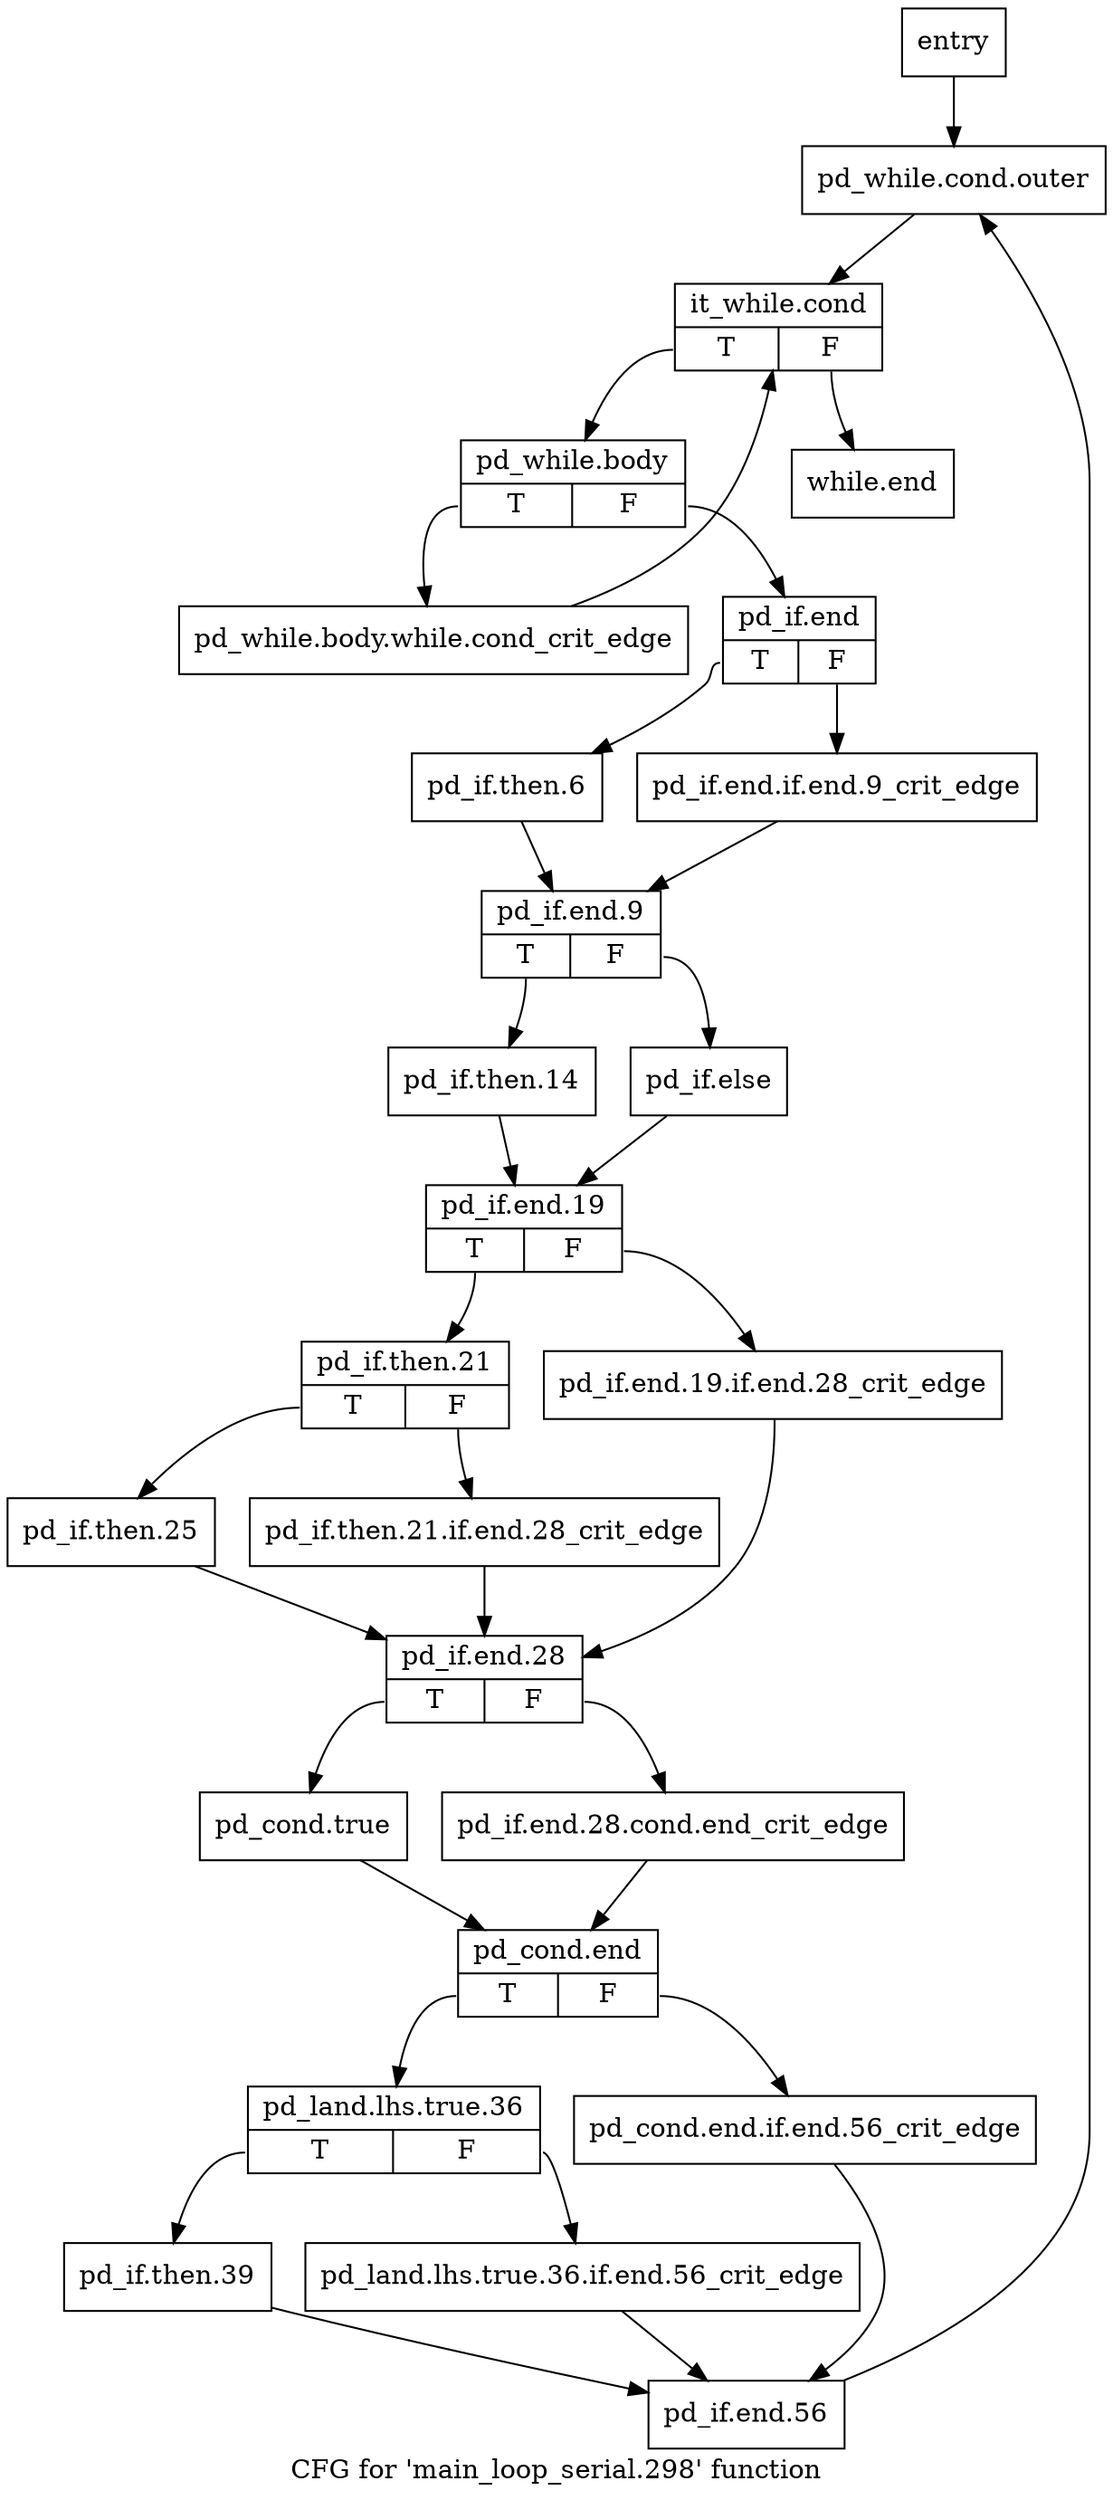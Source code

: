 digraph "CFG for 'main_loop_serial.298' function" {
	label="CFG for 'main_loop_serial.298' function";

	Node0x27aebf0 [shape=record,label="{entry}"];
	Node0x27aebf0 -> Node0x27aec40;
	Node0x27aec40 [shape=record,label="{pd_while.cond.outer}"];
	Node0x27aec40 -> Node0x27aec90;
	Node0x27aec90 [shape=record,label="{it_while.cond|{<s0>T|<s1>F}}"];
	Node0x27aec90:s0 -> Node0x27aece0;
	Node0x27aec90:s1 -> Node0x27af3c0;
	Node0x27aece0 [shape=record,label="{pd_while.body|{<s0>T|<s1>F}}"];
	Node0x27aece0:s0 -> Node0x27aed30;
	Node0x27aece0:s1 -> Node0x27aed80;
	Node0x27aed30 [shape=record,label="{pd_while.body.while.cond_crit_edge}"];
	Node0x27aed30 -> Node0x27aec90;
	Node0x27aed80 [shape=record,label="{pd_if.end|{<s0>T|<s1>F}}"];
	Node0x27aed80:s0 -> Node0x27aee20;
	Node0x27aed80:s1 -> Node0x27aedd0;
	Node0x27aedd0 [shape=record,label="{pd_if.end.if.end.9_crit_edge}"];
	Node0x27aedd0 -> Node0x27aee70;
	Node0x27aee20 [shape=record,label="{pd_if.then.6}"];
	Node0x27aee20 -> Node0x27aee70;
	Node0x27aee70 [shape=record,label="{pd_if.end.9|{<s0>T|<s1>F}}"];
	Node0x27aee70:s0 -> Node0x27aeec0;
	Node0x27aee70:s1 -> Node0x27aef10;
	Node0x27aeec0 [shape=record,label="{pd_if.then.14}"];
	Node0x27aeec0 -> Node0x27aef60;
	Node0x27aef10 [shape=record,label="{pd_if.else}"];
	Node0x27aef10 -> Node0x27aef60;
	Node0x27aef60 [shape=record,label="{pd_if.end.19|{<s0>T|<s1>F}}"];
	Node0x27aef60:s0 -> Node0x27af000;
	Node0x27aef60:s1 -> Node0x27aefb0;
	Node0x27aefb0 [shape=record,label="{pd_if.end.19.if.end.28_crit_edge}"];
	Node0x27aefb0 -> Node0x27af0f0;
	Node0x27af000 [shape=record,label="{pd_if.then.21|{<s0>T|<s1>F}}"];
	Node0x27af000:s0 -> Node0x27af0a0;
	Node0x27af000:s1 -> Node0x27af050;
	Node0x27af050 [shape=record,label="{pd_if.then.21.if.end.28_crit_edge}"];
	Node0x27af050 -> Node0x27af0f0;
	Node0x27af0a0 [shape=record,label="{pd_if.then.25}"];
	Node0x27af0a0 -> Node0x27af0f0;
	Node0x27af0f0 [shape=record,label="{pd_if.end.28|{<s0>T|<s1>F}}"];
	Node0x27af0f0:s0 -> Node0x27af190;
	Node0x27af0f0:s1 -> Node0x27af140;
	Node0x27af140 [shape=record,label="{pd_if.end.28.cond.end_crit_edge}"];
	Node0x27af140 -> Node0x27af1e0;
	Node0x27af190 [shape=record,label="{pd_cond.true}"];
	Node0x27af190 -> Node0x27af1e0;
	Node0x27af1e0 [shape=record,label="{pd_cond.end|{<s0>T|<s1>F}}"];
	Node0x27af1e0:s0 -> Node0x27af280;
	Node0x27af1e0:s1 -> Node0x27af230;
	Node0x27af230 [shape=record,label="{pd_cond.end.if.end.56_crit_edge}"];
	Node0x27af230 -> Node0x27af370;
	Node0x27af280 [shape=record,label="{pd_land.lhs.true.36|{<s0>T|<s1>F}}"];
	Node0x27af280:s0 -> Node0x27af320;
	Node0x27af280:s1 -> Node0x27af2d0;
	Node0x27af2d0 [shape=record,label="{pd_land.lhs.true.36.if.end.56_crit_edge}"];
	Node0x27af2d0 -> Node0x27af370;
	Node0x27af320 [shape=record,label="{pd_if.then.39}"];
	Node0x27af320 -> Node0x27af370;
	Node0x27af370 [shape=record,label="{pd_if.end.56}"];
	Node0x27af370 -> Node0x27aec40;
	Node0x27af3c0 [shape=record,label="{while.end}"];
}
